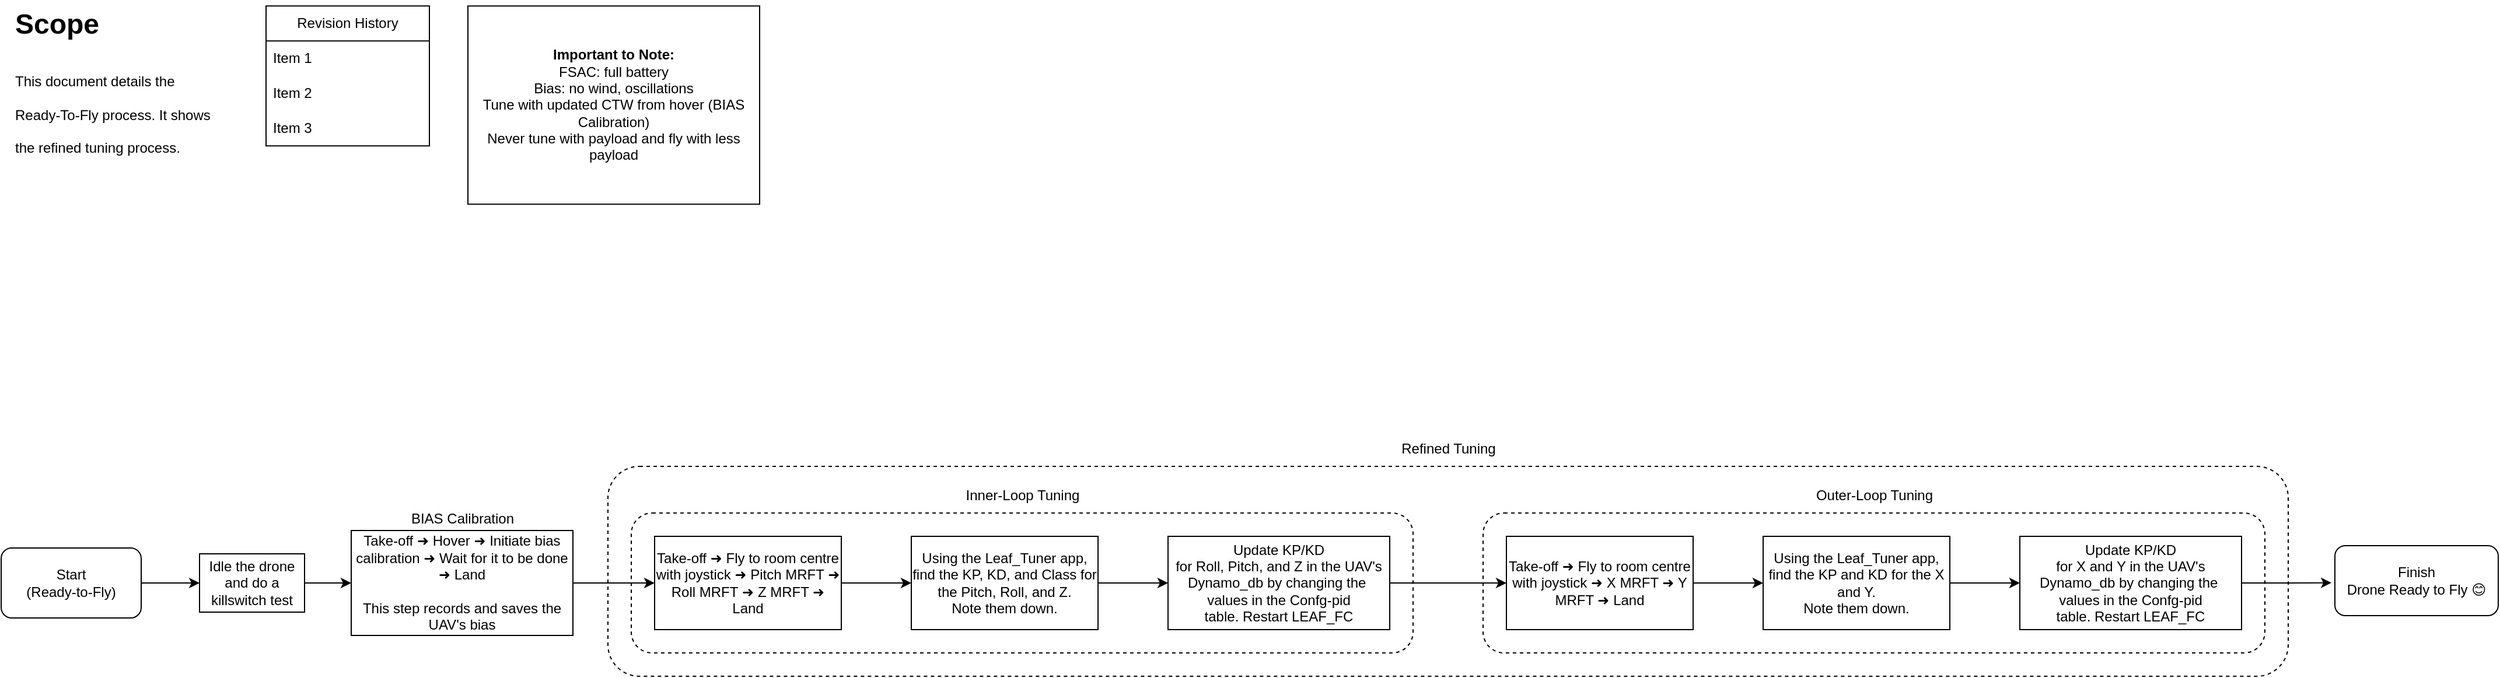 <mxfile version="28.0.6">
  <diagram name="Ready-to-Fly Process" id="RTF-Process">
    <mxGraphModel dx="2693" dy="998" grid="1" gridSize="10" guides="1" tooltips="1" connect="1" arrows="1" fold="1" page="1" pageScale="1" pageWidth="1100" pageHeight="850" math="0" shadow="0">
      <root>
        <mxCell id="0" />
        <mxCell id="1" parent="0" />
        <mxCell id="4uZiJ-rkuIo0SORuHt0V-47" value="&lt;span style=&quot;color: rgba(0, 0, 0, 0); font-family: monospace; font-size: 0px; text-align: start; text-wrap-mode: nowrap;&quot;&gt;%3CmxGraphModel%3E%3Croot%3E%3CmxCell%20id%3D%220%22%2F%3E%3CmxCell%20id%3D%221%22%20parent%3D%220%22%2F%3E%3CmxCell%20id%3D%222%22%20value%3D%22Take-off%20%E2%9E%9C%20Fly%20to%20room%20centre%20with%20joystick%26amp%3Bnbsp%3B%E2%9E%9C%20Pitch%20MRFT%20%E2%9E%9C%20Roll%20MRFT%26amp%3Bnbsp%3B%E2%9E%9C%20Z%20MRFT%20%E2%9E%9C%20Land%22%20style%3D%22rounded%3D0%3BwhiteSpace%3Dwrap%3Bhtml%3D1%3B%22%20vertex%3D%221%22%20parent%3D%221%22%3E%3CmxGeometry%20x%3D%221100%22%20y%3D%22400%22%20width%3D%22160%22%20height%3D%2280%22%20as%3D%22geometry%22%2F%3E%3C%2FmxCell%3E%3C%2Froot%3E%3C%2FmxGraphModel%3E&lt;/span&gt;" style="rounded=1;whiteSpace=wrap;html=1;fillColor=none;dashed=1;" parent="1" vertex="1">
          <mxGeometry x="-560" y="420" width="1440" height="180" as="geometry" />
        </mxCell>
        <mxCell id="4uZiJ-rkuIo0SORuHt0V-43" value="&lt;span style=&quot;color: rgba(0, 0, 0, 0); font-family: monospace; font-size: 0px; text-align: start; text-wrap-mode: nowrap;&quot;&gt;%3CmxGraphModel%3E%3Croot%3E%3CmxCell%20id%3D%220%22%2F%3E%3CmxCell%20id%3D%221%22%20parent%3D%220%22%2F%3E%3CmxCell%20id%3D%222%22%20value%3D%22Take-off%20%E2%9E%9C%20Fly%20to%20room%20centre%20with%20joystick%26amp%3Bnbsp%3B%E2%9E%9C%20Pitch%20MRFT%20%E2%9E%9C%20Roll%20MRFT%26amp%3Bnbsp%3B%E2%9E%9C%20Z%20MRFT%20%E2%9E%9C%20Land%22%20style%3D%22rounded%3D0%3BwhiteSpace%3Dwrap%3Bhtml%3D1%3B%22%20vertex%3D%221%22%20parent%3D%221%22%3E%3CmxGeometry%20x%3D%221100%22%20y%3D%22400%22%20width%3D%22160%22%20height%3D%2280%22%20as%3D%22geometry%22%2F%3E%3C%2FmxCell%3E%3C%2Froot%3E%3C%2FmxGraphModel%3E&lt;/span&gt;" style="rounded=1;whiteSpace=wrap;html=1;fillColor=none;dashed=1;" parent="1" vertex="1">
          <mxGeometry x="190" y="460" width="670" height="120" as="geometry" />
        </mxCell>
        <mxCell id="4uZiJ-rkuIo0SORuHt0V-36" value="&lt;span style=&quot;color: rgba(0, 0, 0, 0); font-family: monospace; font-size: 0px; text-align: start; text-wrap-mode: nowrap;&quot;&gt;%3CmxGraphModel%3E%3Croot%3E%3CmxCell%20id%3D%220%22%2F%3E%3CmxCell%20id%3D%221%22%20parent%3D%220%22%2F%3E%3CmxCell%20id%3D%222%22%20value%3D%22Take-off%20%E2%9E%9C%20Fly%20to%20room%20centre%20with%20joystick%26amp%3Bnbsp%3B%E2%9E%9C%20Pitch%20MRFT%20%E2%9E%9C%20Roll%20MRFT%26amp%3Bnbsp%3B%E2%9E%9C%20Z%20MRFT%20%E2%9E%9C%20Land%22%20style%3D%22rounded%3D0%3BwhiteSpace%3Dwrap%3Bhtml%3D1%3B%22%20vertex%3D%221%22%20parent%3D%221%22%3E%3CmxGeometry%20x%3D%221100%22%20y%3D%22400%22%20width%3D%22160%22%20height%3D%2280%22%20as%3D%22geometry%22%2F%3E%3C%2FmxCell%3E%3C%2Froot%3E%3C%2FmxGraphModel%3E&lt;/span&gt;" style="rounded=1;whiteSpace=wrap;html=1;fillColor=none;dashed=1;" parent="1" vertex="1">
          <mxGeometry x="-540" y="460" width="670" height="120" as="geometry" />
        </mxCell>
        <mxCell id="4uZiJ-rkuIo0SORuHt0V-8" value="" style="edgeStyle=orthogonalEdgeStyle;rounded=0;orthogonalLoop=1;jettySize=auto;html=1;entryX=0;entryY=0.5;entryDx=0;entryDy=0;" parent="1" source="n0" target="4uZiJ-rkuIo0SORuHt0V-12" edge="1">
          <mxGeometry relative="1" as="geometry">
            <mxPoint x="-850" y="519.83" as="targetPoint" />
          </mxGeometry>
        </mxCell>
        <mxCell id="n0" value="Start&#xa;(Ready-to-Fly)" style="rounded=1;whiteSpace=wrap;html=1;" parent="1" vertex="1">
          <mxGeometry x="-1080" y="490" width="120" height="60" as="geometry" />
        </mxCell>
        <mxCell id="n2" value="Take-off ➜ Hover ➜ Initiate bias calibration ➜ Wait for it to be done ➜&amp;nbsp;Land&lt;br&gt;&lt;br&gt;&lt;div&gt;This step records and saves the UAV&#39;s bias&lt;/div&gt;" style="rounded=0;whiteSpace=wrap;html=1;" parent="1" vertex="1">
          <mxGeometry x="-780" y="475" width="190" height="90" as="geometry" />
        </mxCell>
        <mxCell id="4uZiJ-rkuIo0SORuHt0V-32" value="" style="edgeStyle=orthogonalEdgeStyle;rounded=0;orthogonalLoop=1;jettySize=auto;html=1;" parent="1" source="n3" target="4uZiJ-rkuIo0SORuHt0V-30" edge="1">
          <mxGeometry relative="1" as="geometry" />
        </mxCell>
        <mxCell id="n3" value="Take-off ➜ Fly to room centre with joystick&amp;nbsp;➜ Pitch MRFT ➜ Roll MRFT&amp;nbsp;➜ Z MRFT ➜ Land" style="rounded=0;whiteSpace=wrap;html=1;" parent="1" vertex="1">
          <mxGeometry x="-520" y="480" width="160" height="80" as="geometry" />
        </mxCell>
        <mxCell id="4uZiJ-rkuIo0SORuHt0V-45" value="" style="edgeStyle=orthogonalEdgeStyle;rounded=0;orthogonalLoop=1;jettySize=auto;html=1;entryX=0;entryY=0.5;entryDx=0;entryDy=0;" parent="1" source="n4" target="4uZiJ-rkuIo0SORuHt0V-39" edge="1">
          <mxGeometry relative="1" as="geometry" />
        </mxCell>
        <mxCell id="n4" value="Update KP/KD&lt;br&gt;for Roll, Pitch, and Z in the UAV&#39;s Dynamo_db by changing the&amp;nbsp; values in the Confg-pid table.&amp;nbsp;Restart LEAF_FC" style="rounded=0;whiteSpace=wrap;html=1;" parent="1" vertex="1">
          <mxGeometry x="-80" y="480" width="190" height="80" as="geometry" />
        </mxCell>
        <mxCell id="e2" style="endArrow=classic;html=1;" parent="1" source="n2" target="n3" edge="1">
          <mxGeometry relative="1" as="geometry" />
        </mxCell>
        <mxCell id="4uZiJ-rkuIo0SORuHt0V-27" value="" style="edgeStyle=orthogonalEdgeStyle;rounded=0;orthogonalLoop=1;jettySize=auto;html=1;" parent="1" source="4uZiJ-rkuIo0SORuHt0V-12" target="n2" edge="1">
          <mxGeometry relative="1" as="geometry" />
        </mxCell>
        <mxCell id="4uZiJ-rkuIo0SORuHt0V-12" value="Idle the drone and do a killswitch test" style="rounded=0;whiteSpace=wrap;html=1;" parent="1" vertex="1">
          <mxGeometry x="-910" y="495" width="90" height="50" as="geometry" />
        </mxCell>
        <mxCell id="4uZiJ-rkuIo0SORuHt0V-28" value="BIAS Calibration" style="text;strokeColor=none;align=center;fillColor=none;html=1;verticalAlign=middle;whiteSpace=wrap;rounded=0;" parent="1" vertex="1">
          <mxGeometry x="-737.5" y="450" width="105" height="30" as="geometry" />
        </mxCell>
        <mxCell id="4uZiJ-rkuIo0SORuHt0V-33" value="" style="edgeStyle=orthogonalEdgeStyle;rounded=0;orthogonalLoop=1;jettySize=auto;html=1;" parent="1" source="4uZiJ-rkuIo0SORuHt0V-30" target="n4" edge="1">
          <mxGeometry relative="1" as="geometry" />
        </mxCell>
        <mxCell id="4uZiJ-rkuIo0SORuHt0V-30" value="Using the Leaf_Tuner app, find the KP, KD, and Class for the Pitch, Roll, and Z.&lt;br&gt;Note them down." style="rounded=0;whiteSpace=wrap;html=1;" parent="1" vertex="1">
          <mxGeometry x="-300" y="480" width="160" height="80" as="geometry" />
        </mxCell>
        <mxCell id="4uZiJ-rkuIo0SORuHt0V-37" value="Inner-&lt;span style=&quot;background-color: transparent; color: light-dark(rgb(0, 0, 0), rgb(255, 255, 255));&quot;&gt;Loop Tuning&lt;/span&gt;" style="text;strokeColor=none;align=center;fillColor=none;html=1;verticalAlign=middle;whiteSpace=wrap;rounded=0;" parent="1" vertex="1">
          <mxGeometry x="-257.5" y="430" width="105" height="30" as="geometry" />
        </mxCell>
        <mxCell id="4uZiJ-rkuIo0SORuHt0V-38" value="" style="edgeStyle=orthogonalEdgeStyle;rounded=0;orthogonalLoop=1;jettySize=auto;html=1;" parent="1" source="4uZiJ-rkuIo0SORuHt0V-39" target="4uZiJ-rkuIo0SORuHt0V-42" edge="1">
          <mxGeometry relative="1" as="geometry" />
        </mxCell>
        <mxCell id="4uZiJ-rkuIo0SORuHt0V-39" value="Take-off ➜ Fly to room centre with joystick&amp;nbsp;➜ X MRFT ➜ Y MRFT ➜ Land" style="rounded=0;whiteSpace=wrap;html=1;" parent="1" vertex="1">
          <mxGeometry x="210" y="480" width="160" height="80" as="geometry" />
        </mxCell>
        <mxCell id="4uZiJ-rkuIo0SORuHt0V-40" value="Update KP/KD&lt;br&gt;for X and Y in the UAV&#39;s Dynamo_db by changing the&amp;nbsp; values in the Confg-pid table.&amp;nbsp;Restart LEAF_FC" style="rounded=0;whiteSpace=wrap;html=1;" parent="1" vertex="1">
          <mxGeometry x="650" y="480" width="190" height="80" as="geometry" />
        </mxCell>
        <mxCell id="4uZiJ-rkuIo0SORuHt0V-41" value="" style="edgeStyle=orthogonalEdgeStyle;rounded=0;orthogonalLoop=1;jettySize=auto;html=1;" parent="1" source="4uZiJ-rkuIo0SORuHt0V-42" target="4uZiJ-rkuIo0SORuHt0V-40" edge="1">
          <mxGeometry relative="1" as="geometry" />
        </mxCell>
        <mxCell id="4uZiJ-rkuIo0SORuHt0V-42" value="Using the Leaf_Tuner app, find the KP and KD for the X and Y.&lt;br&gt;Note them down." style="rounded=0;whiteSpace=wrap;html=1;" parent="1" vertex="1">
          <mxGeometry x="430" y="480" width="160" height="80" as="geometry" />
        </mxCell>
        <mxCell id="4uZiJ-rkuIo0SORuHt0V-44" value="Outer-&lt;span style=&quot;background-color: transparent; color: light-dark(rgb(0, 0, 0), rgb(255, 255, 255));&quot;&gt;Loop Tuning&lt;/span&gt;" style="text;strokeColor=none;align=center;fillColor=none;html=1;verticalAlign=middle;whiteSpace=wrap;rounded=0;" parent="1" vertex="1">
          <mxGeometry x="472.5" y="430" width="105" height="30" as="geometry" />
        </mxCell>
        <mxCell id="4uZiJ-rkuIo0SORuHt0V-48" value="Refined Tuning" style="text;strokeColor=none;align=center;fillColor=none;html=1;verticalAlign=middle;whiteSpace=wrap;rounded=0;" parent="1" vertex="1">
          <mxGeometry x="63.75" y="390" width="192.5" height="30" as="geometry" />
        </mxCell>
        <mxCell id="4uZiJ-rkuIo0SORuHt0V-51" value="" style="edgeStyle=orthogonalEdgeStyle;rounded=0;orthogonalLoop=1;jettySize=auto;html=1;exitX=1;exitY=0.5;exitDx=0;exitDy=0;entryX=-0.021;entryY=0.531;entryDx=0;entryDy=0;entryPerimeter=0;" parent="1" source="4uZiJ-rkuIo0SORuHt0V-40" target="4uZiJ-rkuIo0SORuHt0V-82" edge="1">
          <mxGeometry relative="1" as="geometry">
            <mxPoint x="690" y="640" as="sourcePoint" />
            <mxPoint x="1010" y="520" as="targetPoint" />
          </mxGeometry>
        </mxCell>
        <mxCell id="4uZiJ-rkuIo0SORuHt0V-82" value="Finish&#xa;Drone Ready to Fly 😊" style="rounded=1;whiteSpace=wrap;html=1;" parent="1" vertex="1">
          <mxGeometry x="920" y="488" width="140" height="60" as="geometry" />
        </mxCell>
        <mxCell id="mLs2Mze-VJqQUgzR3Upy-1" value="Revision History" style="swimlane;fontStyle=0;childLayout=stackLayout;horizontal=1;startSize=30;horizontalStack=0;resizeParent=1;resizeParentMax=0;resizeLast=0;collapsible=1;marginBottom=0;whiteSpace=wrap;html=1;" parent="1" vertex="1">
          <mxGeometry x="-853" y="25.14" width="140" height="120" as="geometry" />
        </mxCell>
        <mxCell id="mLs2Mze-VJqQUgzR3Upy-2" value="Item 1" style="text;strokeColor=none;fillColor=none;align=left;verticalAlign=middle;spacingLeft=4;spacingRight=4;overflow=hidden;points=[[0,0.5],[1,0.5]];portConstraint=eastwest;rotatable=0;whiteSpace=wrap;html=1;" parent="mLs2Mze-VJqQUgzR3Upy-1" vertex="1">
          <mxGeometry y="30" width="140" height="30" as="geometry" />
        </mxCell>
        <mxCell id="mLs2Mze-VJqQUgzR3Upy-3" value="Item 2" style="text;strokeColor=none;fillColor=none;align=left;verticalAlign=middle;spacingLeft=4;spacingRight=4;overflow=hidden;points=[[0,0.5],[1,0.5]];portConstraint=eastwest;rotatable=0;whiteSpace=wrap;html=1;" parent="mLs2Mze-VJqQUgzR3Upy-1" vertex="1">
          <mxGeometry y="60" width="140" height="30" as="geometry" />
        </mxCell>
        <mxCell id="mLs2Mze-VJqQUgzR3Upy-4" value="Item 3" style="text;strokeColor=none;fillColor=none;align=left;verticalAlign=middle;spacingLeft=4;spacingRight=4;overflow=hidden;points=[[0,0.5],[1,0.5]];portConstraint=eastwest;rotatable=0;whiteSpace=wrap;html=1;" parent="mLs2Mze-VJqQUgzR3Upy-1" vertex="1">
          <mxGeometry y="90" width="140" height="30" as="geometry" />
        </mxCell>
        <mxCell id="mLs2Mze-VJqQUgzR3Upy-5" value="&lt;h1 style=&quot;margin-top: 0px;&quot;&gt;&lt;span style=&quot;background-color: transparent; color: light-dark(rgb(0, 0, 0), rgb(255, 255, 255));&quot;&gt;Scope&lt;/span&gt;&lt;/h1&gt;&lt;h1 style=&quot;margin-top: 0px;&quot;&gt;&lt;span style=&quot;background-color: transparent; color: light-dark(rgb(0, 0, 0), rgb(255, 255, 255)); font-size: 12px; font-weight: normal;&quot;&gt;This document details the Ready-To-Fly process. It shows the refined tuning process.&lt;/span&gt;&lt;/h1&gt;" style="text;html=1;whiteSpace=wrap;overflow=hidden;rounded=0;" parent="1" vertex="1">
          <mxGeometry x="-1070" y="20" width="180" height="230" as="geometry" />
        </mxCell>
        <mxCell id="eZV-i_qrXfh6qroKjI9S-1" value="&lt;b&gt;Important to Note:&lt;br&gt;&lt;/b&gt;&lt;div&gt;FSAC: full battery&lt;br&gt;Bias: no wind, oscillations&lt;br&gt;Tune with updated CTW from hover (BIAS Calibration)&lt;br&gt;Never tune with payload and fly with less payload&lt;/div&gt;" style="rounded=0;whiteSpace=wrap;html=1;" vertex="1" parent="1">
          <mxGeometry x="-680" y="25.14" width="250" height="170" as="geometry" />
        </mxCell>
      </root>
    </mxGraphModel>
  </diagram>
</mxfile>
